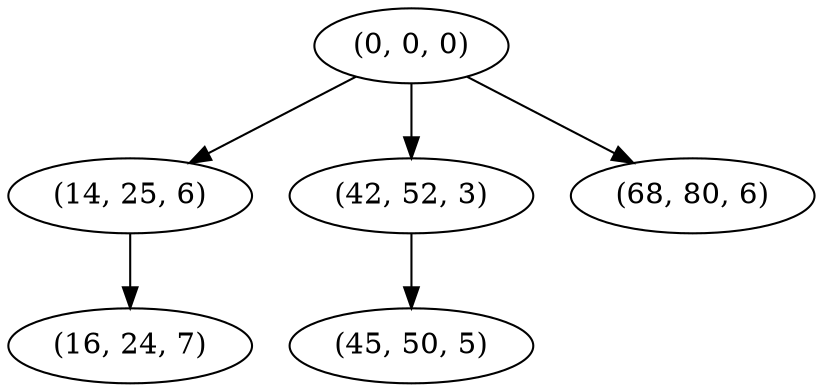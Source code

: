 digraph tree {
    "(0, 0, 0)";
    "(14, 25, 6)";
    "(16, 24, 7)";
    "(42, 52, 3)";
    "(45, 50, 5)";
    "(68, 80, 6)";
    "(0, 0, 0)" -> "(14, 25, 6)";
    "(0, 0, 0)" -> "(42, 52, 3)";
    "(0, 0, 0)" -> "(68, 80, 6)";
    "(14, 25, 6)" -> "(16, 24, 7)";
    "(42, 52, 3)" -> "(45, 50, 5)";
}
